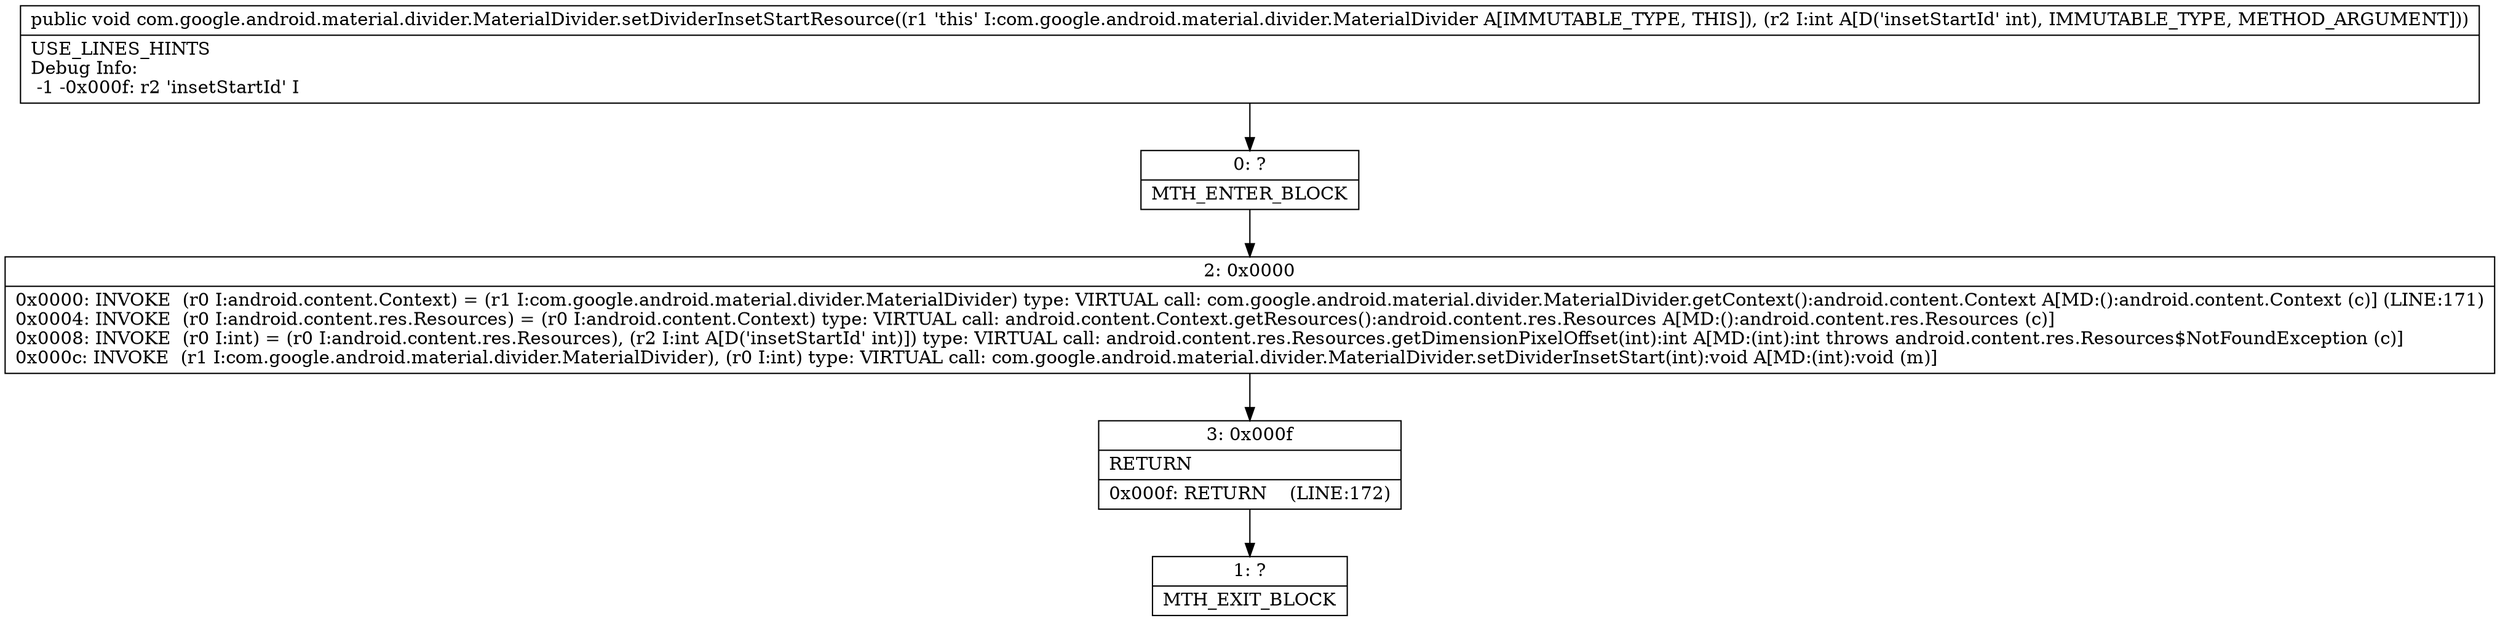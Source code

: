 digraph "CFG forcom.google.android.material.divider.MaterialDivider.setDividerInsetStartResource(I)V" {
Node_0 [shape=record,label="{0\:\ ?|MTH_ENTER_BLOCK\l}"];
Node_2 [shape=record,label="{2\:\ 0x0000|0x0000: INVOKE  (r0 I:android.content.Context) = (r1 I:com.google.android.material.divider.MaterialDivider) type: VIRTUAL call: com.google.android.material.divider.MaterialDivider.getContext():android.content.Context A[MD:():android.content.Context (c)] (LINE:171)\l0x0004: INVOKE  (r0 I:android.content.res.Resources) = (r0 I:android.content.Context) type: VIRTUAL call: android.content.Context.getResources():android.content.res.Resources A[MD:():android.content.res.Resources (c)]\l0x0008: INVOKE  (r0 I:int) = (r0 I:android.content.res.Resources), (r2 I:int A[D('insetStartId' int)]) type: VIRTUAL call: android.content.res.Resources.getDimensionPixelOffset(int):int A[MD:(int):int throws android.content.res.Resources$NotFoundException (c)]\l0x000c: INVOKE  (r1 I:com.google.android.material.divider.MaterialDivider), (r0 I:int) type: VIRTUAL call: com.google.android.material.divider.MaterialDivider.setDividerInsetStart(int):void A[MD:(int):void (m)]\l}"];
Node_3 [shape=record,label="{3\:\ 0x000f|RETURN\l|0x000f: RETURN    (LINE:172)\l}"];
Node_1 [shape=record,label="{1\:\ ?|MTH_EXIT_BLOCK\l}"];
MethodNode[shape=record,label="{public void com.google.android.material.divider.MaterialDivider.setDividerInsetStartResource((r1 'this' I:com.google.android.material.divider.MaterialDivider A[IMMUTABLE_TYPE, THIS]), (r2 I:int A[D('insetStartId' int), IMMUTABLE_TYPE, METHOD_ARGUMENT]))  | USE_LINES_HINTS\lDebug Info:\l  \-1 \-0x000f: r2 'insetStartId' I\l}"];
MethodNode -> Node_0;Node_0 -> Node_2;
Node_2 -> Node_3;
Node_3 -> Node_1;
}

